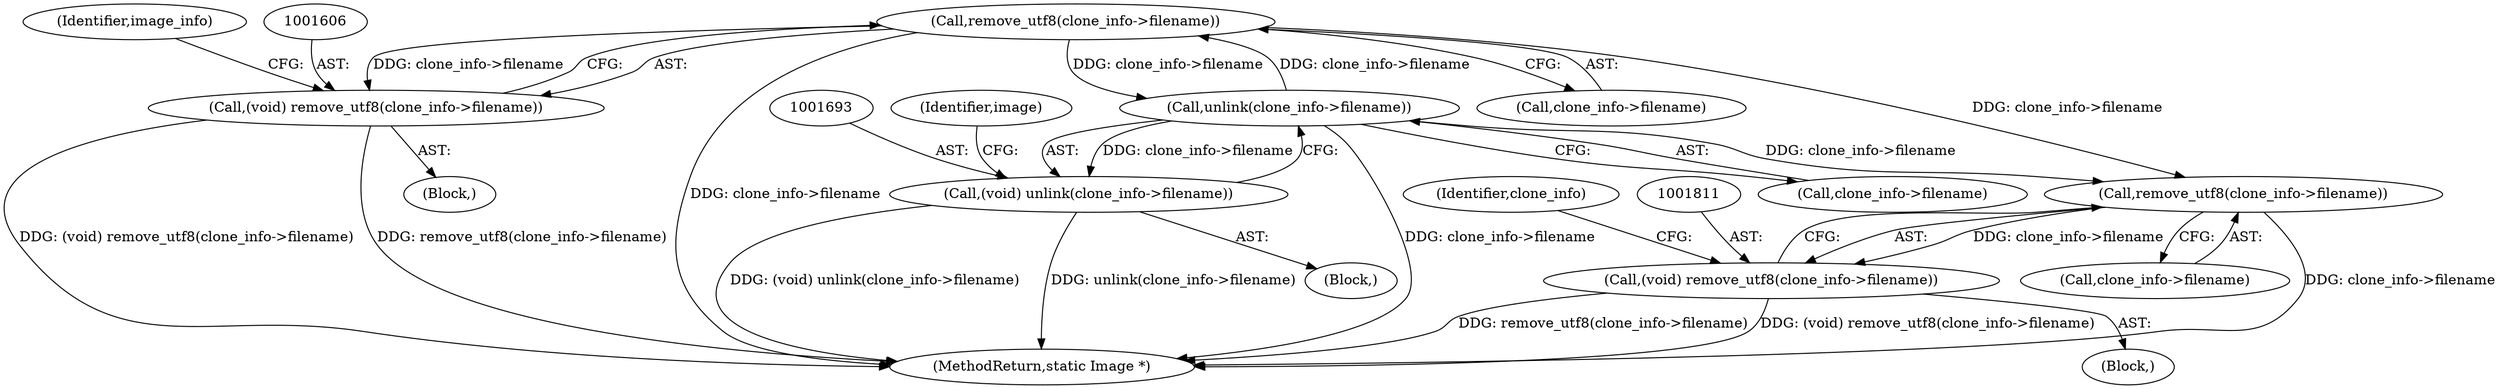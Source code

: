 digraph "0_ImageMagick_437a35e57db5ec078f4a3ccbf71f941276e88430@API" {
"1001607" [label="(Call,remove_utf8(clone_info->filename))"];
"1001694" [label="(Call,unlink(clone_info->filename))"];
"1001607" [label="(Call,remove_utf8(clone_info->filename))"];
"1001605" [label="(Call,(void) remove_utf8(clone_info->filename))"];
"1001812" [label="(Call,remove_utf8(clone_info->filename))"];
"1001810" [label="(Call,(void) remove_utf8(clone_info->filename))"];
"1001692" [label="(Call,(void) unlink(clone_info->filename))"];
"1001612" [label="(Identifier,image_info)"];
"1001813" [label="(Call,clone_info->filename)"];
"1001694" [label="(Call,unlink(clone_info->filename))"];
"1001817" [label="(Identifier,clone_info)"];
"1001810" [label="(Call,(void) remove_utf8(clone_info->filename))"];
"1001682" [label="(Block,)"];
"1001692" [label="(Call,(void) unlink(clone_info->filename))"];
"1001812" [label="(Call,remove_utf8(clone_info->filename))"];
"1001800" [label="(Block,)"];
"1001838" [label="(MethodReturn,static Image *)"];
"1001608" [label="(Call,clone_info->filename)"];
"1000411" [label="(Identifier,image)"];
"1001695" [label="(Call,clone_info->filename)"];
"1001595" [label="(Block,)"];
"1001605" [label="(Call,(void) remove_utf8(clone_info->filename))"];
"1001607" [label="(Call,remove_utf8(clone_info->filename))"];
"1001607" -> "1001605"  [label="AST: "];
"1001607" -> "1001608"  [label="CFG: "];
"1001608" -> "1001607"  [label="AST: "];
"1001605" -> "1001607"  [label="CFG: "];
"1001607" -> "1001838"  [label="DDG: clone_info->filename"];
"1001607" -> "1001605"  [label="DDG: clone_info->filename"];
"1001694" -> "1001607"  [label="DDG: clone_info->filename"];
"1001607" -> "1001694"  [label="DDG: clone_info->filename"];
"1001607" -> "1001812"  [label="DDG: clone_info->filename"];
"1001694" -> "1001692"  [label="AST: "];
"1001694" -> "1001695"  [label="CFG: "];
"1001695" -> "1001694"  [label="AST: "];
"1001692" -> "1001694"  [label="CFG: "];
"1001694" -> "1001838"  [label="DDG: clone_info->filename"];
"1001694" -> "1001692"  [label="DDG: clone_info->filename"];
"1001694" -> "1001812"  [label="DDG: clone_info->filename"];
"1001605" -> "1001595"  [label="AST: "];
"1001606" -> "1001605"  [label="AST: "];
"1001612" -> "1001605"  [label="CFG: "];
"1001605" -> "1001838"  [label="DDG: (void) remove_utf8(clone_info->filename)"];
"1001605" -> "1001838"  [label="DDG: remove_utf8(clone_info->filename)"];
"1001812" -> "1001810"  [label="AST: "];
"1001812" -> "1001813"  [label="CFG: "];
"1001813" -> "1001812"  [label="AST: "];
"1001810" -> "1001812"  [label="CFG: "];
"1001812" -> "1001838"  [label="DDG: clone_info->filename"];
"1001812" -> "1001810"  [label="DDG: clone_info->filename"];
"1001810" -> "1001800"  [label="AST: "];
"1001811" -> "1001810"  [label="AST: "];
"1001817" -> "1001810"  [label="CFG: "];
"1001810" -> "1001838"  [label="DDG: remove_utf8(clone_info->filename)"];
"1001810" -> "1001838"  [label="DDG: (void) remove_utf8(clone_info->filename)"];
"1001692" -> "1001682"  [label="AST: "];
"1001693" -> "1001692"  [label="AST: "];
"1000411" -> "1001692"  [label="CFG: "];
"1001692" -> "1001838"  [label="DDG: (void) unlink(clone_info->filename)"];
"1001692" -> "1001838"  [label="DDG: unlink(clone_info->filename)"];
}
